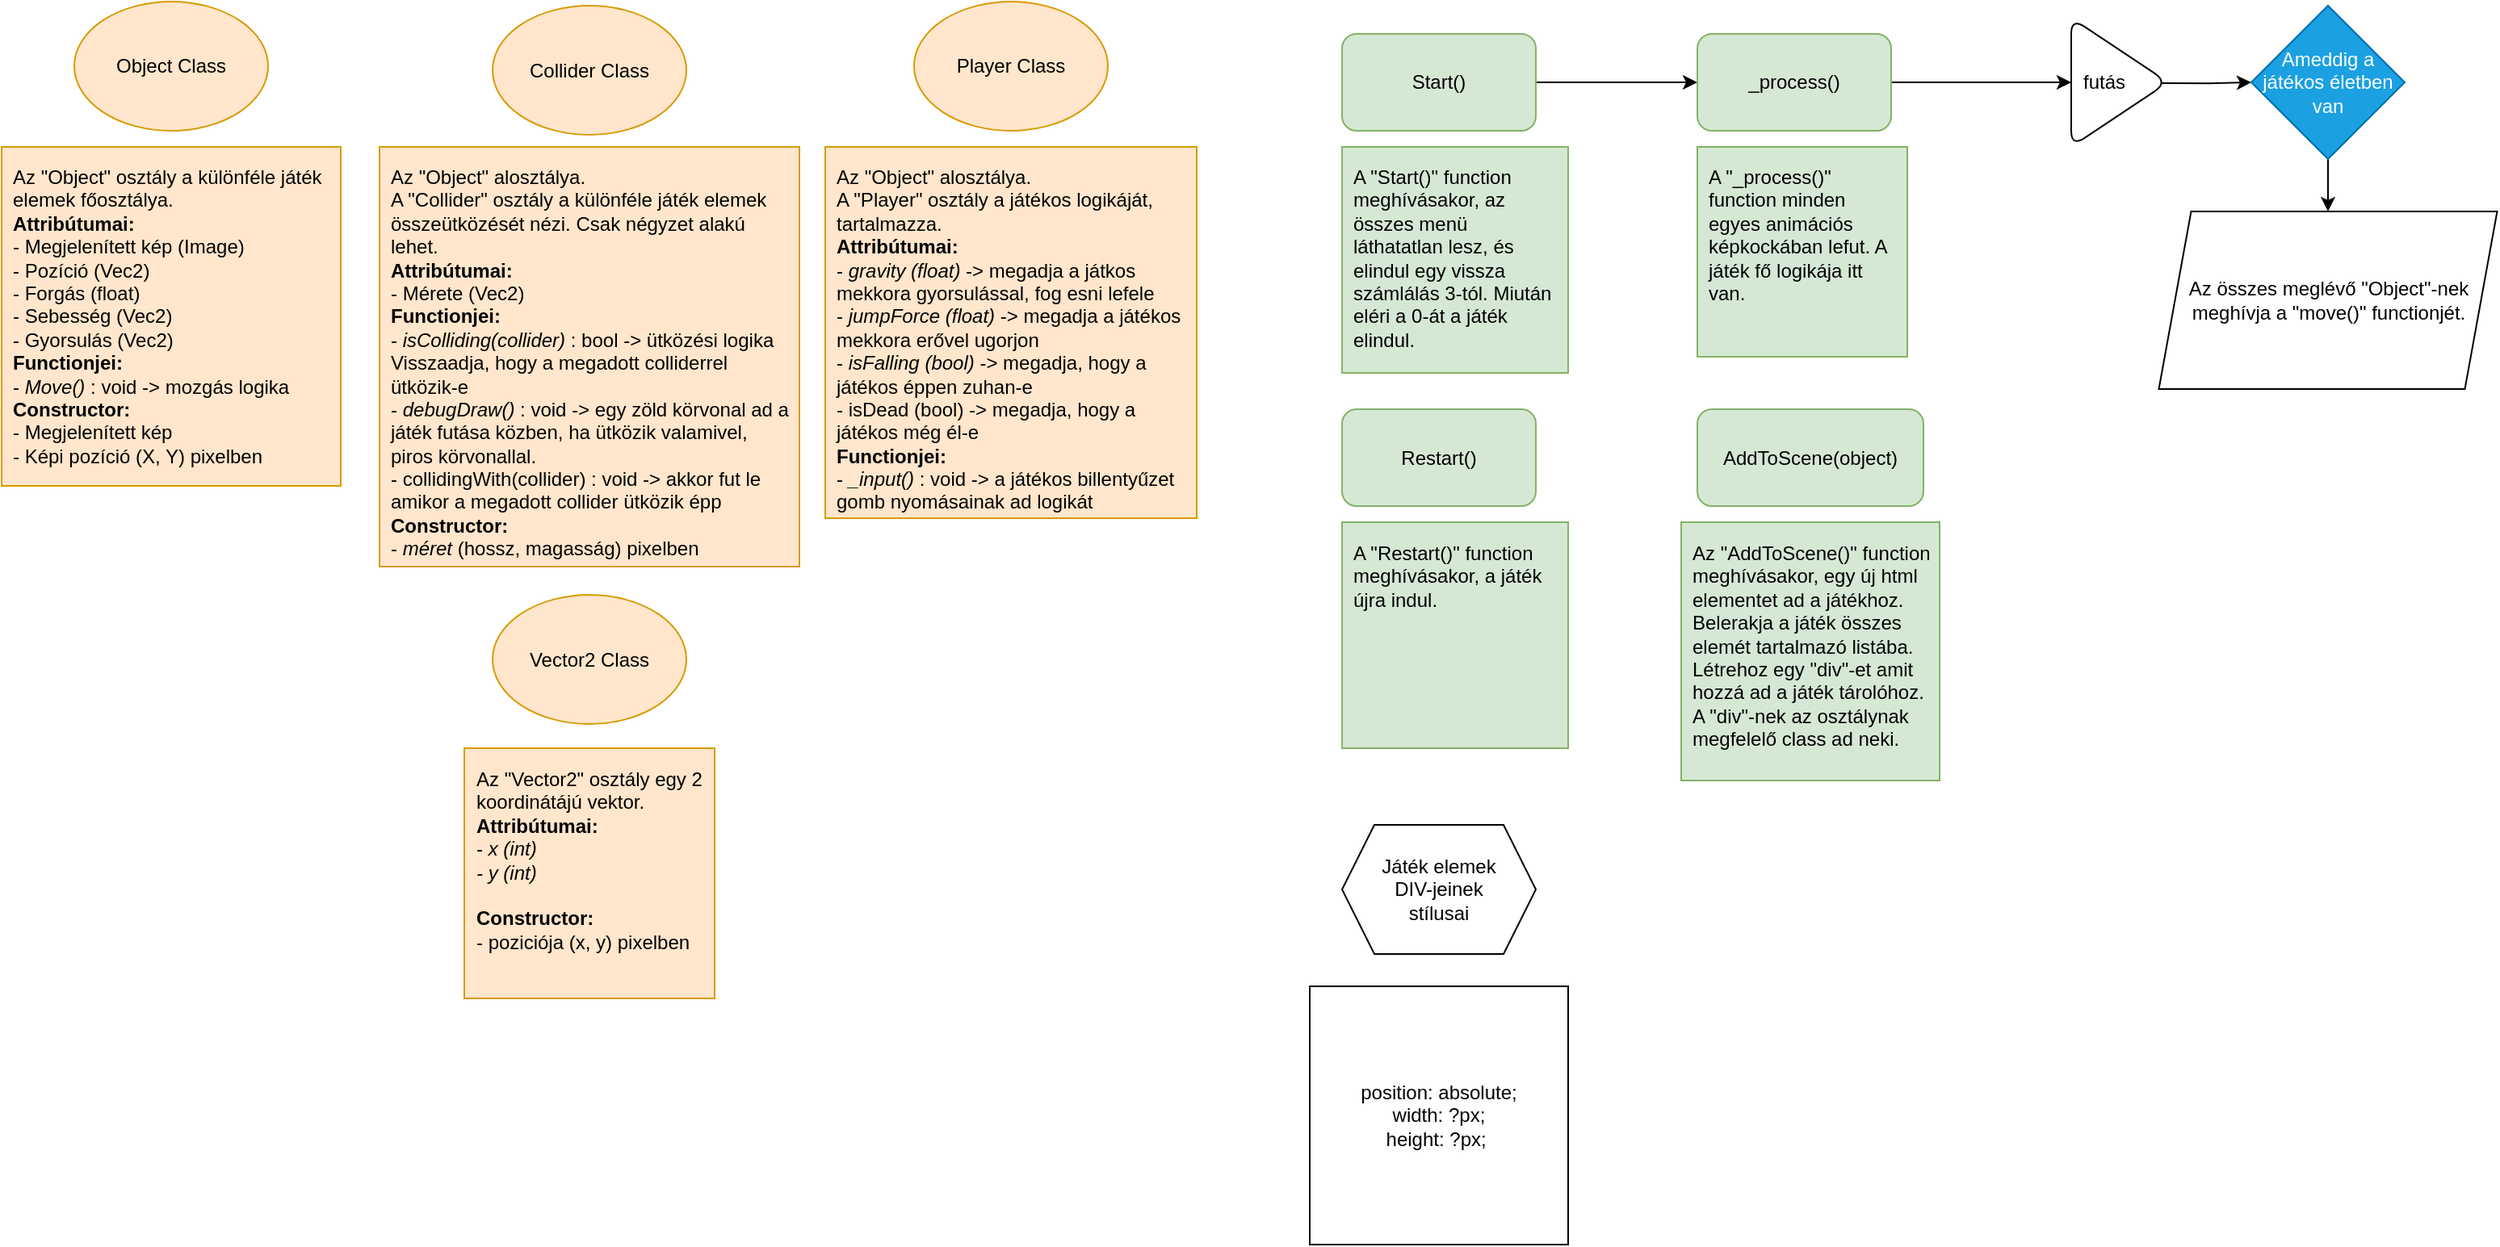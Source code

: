 <mxfile version="24.8.8">
  <diagram name="1 oldal" id="F84CMAl41vV3lFAe94_o">
    <mxGraphModel dx="1646" dy="514" grid="1" gridSize="10" guides="1" tooltips="1" connect="1" arrows="1" fold="1" page="1" pageScale="1" pageWidth="827" pageHeight="1169" math="0" shadow="0">
      <root>
        <mxCell id="0" />
        <mxCell id="1" parent="0" />
        <mxCell id="Hs7LZAgPFVkhUPFHDNcM-3" style="edgeStyle=orthogonalEdgeStyle;rounded=0;orthogonalLoop=1;jettySize=auto;html=1;entryX=0;entryY=0.5;entryDx=0;entryDy=0;" edge="1" parent="1" source="Hs7LZAgPFVkhUPFHDNcM-1" target="Hs7LZAgPFVkhUPFHDNcM-6">
          <mxGeometry relative="1" as="geometry">
            <mxPoint x="260.0" y="70" as="targetPoint" />
          </mxGeometry>
        </mxCell>
        <mxCell id="Hs7LZAgPFVkhUPFHDNcM-1" value="Start()" style="rounded=1;whiteSpace=wrap;html=1;fillColor=#d5e8d4;strokeColor=#82b366;" vertex="1" parent="1">
          <mxGeometry x="40" y="40" width="120" height="60" as="geometry" />
        </mxCell>
        <mxCell id="Hs7LZAgPFVkhUPFHDNcM-2" value="A &quot;Start()&quot; function meghívásakor, az összes menü láthatatlan lesz, és elindul egy vissza számlálás 3-tól. Miután eléri a 0-át a játék elindul." style="whiteSpace=wrap;html=1;aspect=fixed;align=left;verticalAlign=top;spacingTop=5;spacingLeft=5;spacingRight=5;fillColor=#d5e8d4;strokeColor=#82b366;" vertex="1" parent="1">
          <mxGeometry x="40" y="110" width="140" height="140" as="geometry" />
        </mxCell>
        <mxCell id="Hs7LZAgPFVkhUPFHDNcM-19" style="edgeStyle=orthogonalEdgeStyle;rounded=0;orthogonalLoop=1;jettySize=auto;html=1;" edge="1" parent="1" source="Hs7LZAgPFVkhUPFHDNcM-6" target="Hs7LZAgPFVkhUPFHDNcM-18">
          <mxGeometry relative="1" as="geometry" />
        </mxCell>
        <mxCell id="Hs7LZAgPFVkhUPFHDNcM-6" value="_process()" style="rounded=1;whiteSpace=wrap;html=1;fillColor=#d5e8d4;strokeColor=#82b366;" vertex="1" parent="1">
          <mxGeometry x="260" y="40" width="120" height="60" as="geometry" />
        </mxCell>
        <mxCell id="Hs7LZAgPFVkhUPFHDNcM-7" value="A &quot;_process()&quot; function minden egyes animációs képkockában lefut. A játék fő logikája itt van." style="whiteSpace=wrap;html=1;aspect=fixed;align=left;verticalAlign=top;spacingTop=5;spacingLeft=5;spacingRight=5;fillColor=#d5e8d4;strokeColor=#82b366;" vertex="1" parent="1">
          <mxGeometry x="260" y="110" width="130" height="130" as="geometry" />
        </mxCell>
        <mxCell id="Hs7LZAgPFVkhUPFHDNcM-10" value="Object Class" style="ellipse;whiteSpace=wrap;html=1;fillColor=#ffe6cc;strokeColor=#d79b00;" vertex="1" parent="1">
          <mxGeometry x="-745" y="20" width="120" height="80" as="geometry" />
        </mxCell>
        <mxCell id="Hs7LZAgPFVkhUPFHDNcM-11" value="Az &quot;Object&quot; osztály a különféle játék elemek főosztálya.&lt;br&gt;&lt;b&gt;Attribútumai:&lt;/b&gt;&lt;div&gt;- Megjelenített kép (Image)&lt;br&gt;&lt;div&gt;- Pozíció (Vec2)&lt;/div&gt;&lt;div&gt;- Forgás (float)&lt;br&gt;- Sebesség (Vec2)&lt;/div&gt;&lt;div&gt;- Gyorsulás (Vec2)&lt;/div&gt;&lt;div&gt;&lt;b&gt;Functionjei:&lt;/b&gt;&lt;/div&gt;&lt;div&gt;- &lt;i&gt;Move()&lt;/i&gt; : void -&amp;gt; mozgás logika&lt;br&gt;&lt;b&gt;Constructor:&lt;/b&gt;&lt;/div&gt;&lt;/div&gt;&lt;div&gt;- Megjelenített kép&lt;/div&gt;&lt;div&gt;- Képi pozíció (X, Y) pixelben&lt;/div&gt;" style="whiteSpace=wrap;html=1;aspect=fixed;align=left;verticalAlign=top;spacingTop=5;spacingLeft=5;spacingRight=5;fillColor=#ffe6cc;strokeColor=#d79b00;" vertex="1" parent="1">
          <mxGeometry x="-790" y="110" width="210" height="210" as="geometry" />
        </mxCell>
        <mxCell id="Hs7LZAgPFVkhUPFHDNcM-12" value="Collider Class" style="ellipse;whiteSpace=wrap;html=1;fillColor=#ffe6cc;strokeColor=#d79b00;" vertex="1" parent="1">
          <mxGeometry x="-486" y="22.5" width="120" height="80" as="geometry" />
        </mxCell>
        <mxCell id="Hs7LZAgPFVkhUPFHDNcM-13" value="Az &quot;Object&quot; alosztálya.&lt;div&gt;A &quot;Collider&quot; osztály a különféle játék elemek összeütközését nézi. Csak négyzet alakú lehet.&amp;nbsp;&lt;br&gt;&lt;b&gt;Attribútumai:&lt;/b&gt;&lt;div&gt;&lt;div&gt;- Mérete (Vec2)&lt;/div&gt;&lt;div&gt;&lt;b&gt;Functionjei:&lt;/b&gt;&lt;/div&gt;&lt;div&gt;- &lt;i&gt;isColliding(collider)&lt;/i&gt; : bool -&amp;gt; ütközési logika&lt;br&gt;Visszaadja, hogy a megadott colliderrel ütközik-e&lt;br&gt;&lt;/div&gt;&lt;/div&gt;&lt;/div&gt;&lt;div&gt;- &lt;i&gt;debugDraw() &lt;/i&gt;: void -&amp;gt; egy zöld körvonal ad a játék futása közben, ha ütközik valamivel, piros körvonallal.&lt;/div&gt;&lt;div&gt;- collidingWith(collider) : void -&amp;gt; akkor fut le amikor a megadott collider ütközik épp&lt;/div&gt;&lt;div&gt;&lt;b&gt;Constructor:&lt;/b&gt;&lt;/div&gt;&lt;div&gt;- &lt;i&gt;méret &lt;/i&gt;(hossz, magasság) pixelben&lt;/div&gt;" style="whiteSpace=wrap;html=1;aspect=fixed;align=left;verticalAlign=top;spacingTop=5;spacingLeft=5;spacingRight=5;fillColor=#ffe6cc;strokeColor=#d79b00;" vertex="1" parent="1">
          <mxGeometry x="-556" y="110" width="260" height="260" as="geometry" />
        </mxCell>
        <mxCell id="Hs7LZAgPFVkhUPFHDNcM-14" value="Player Class" style="ellipse;whiteSpace=wrap;html=1;fillColor=#ffe6cc;strokeColor=#d79b00;" vertex="1" parent="1">
          <mxGeometry x="-225" y="20" width="120" height="80" as="geometry" />
        </mxCell>
        <mxCell id="Hs7LZAgPFVkhUPFHDNcM-15" value="Az &quot;Object&quot; alosztálya.&lt;div&gt;A &quot;Player&quot; osztály a játékos logikáját, tartalmazza.&amp;nbsp;&lt;br&gt;&lt;b&gt;Attribútumai:&lt;/b&gt;&lt;div&gt;&lt;div&gt;- &lt;i&gt;gravity (float)&lt;/i&gt; -&amp;gt; megadja a játkos mekkora gyorsulással, fog esni lefele&lt;br&gt;- &lt;i&gt;jumpForce (float)&lt;/i&gt; -&amp;gt; megadja a játékos mekkora erővel ugorjon&lt;/div&gt;&lt;div&gt;&lt;span style=&quot;background-color: initial;&quot;&gt;- &lt;i&gt;isFalling (bool)&lt;/i&gt; -&amp;gt; megadja, hogy a játékos éppen zuhan-e&amp;nbsp;&lt;/span&gt;&lt;/div&gt;&lt;div&gt;&lt;span style=&quot;background-color: initial;&quot;&gt;- isDead (bool) -&amp;gt; megadja, hogy a játékos még él-e&lt;/span&gt;&lt;/div&gt;&lt;div&gt;&lt;b style=&quot;background-color: initial;&quot;&gt;Functionjei:&lt;/b&gt;&lt;/div&gt;&lt;div&gt;- &lt;i&gt;_input() &lt;/i&gt;: void -&amp;gt; a játékos billentyűzet gomb nyomásainak ad logikát&lt;br&gt;&lt;/div&gt;&lt;/div&gt;&lt;/div&gt;" style="whiteSpace=wrap;html=1;aspect=fixed;align=left;verticalAlign=top;spacingTop=5;spacingLeft=5;spacingRight=5;fillColor=#ffe6cc;strokeColor=#d79b00;" vertex="1" parent="1">
          <mxGeometry x="-280" y="110" width="230" height="230" as="geometry" />
        </mxCell>
        <mxCell id="Hs7LZAgPFVkhUPFHDNcM-16" value="Vector2 Class" style="ellipse;whiteSpace=wrap;html=1;fillColor=#ffe6cc;strokeColor=#d79b00;" vertex="1" parent="1">
          <mxGeometry x="-486" y="387.5" width="120" height="80" as="geometry" />
        </mxCell>
        <mxCell id="Hs7LZAgPFVkhUPFHDNcM-17" value="Az &quot;Vector2&quot; osztály egy 2 koordinátájú vektor&lt;span style=&quot;background-color: initial;&quot;&gt;.&amp;nbsp;&lt;/span&gt;&lt;div&gt;&lt;b&gt;Attribútumai:&lt;/b&gt;&lt;div&gt;&lt;div&gt;- &lt;i&gt;x (int)&lt;br&gt;- y (int)&lt;/i&gt;&lt;/div&gt;&lt;div&gt;&lt;br&gt;&lt;/div&gt;&lt;/div&gt;&lt;/div&gt;&lt;div&gt;&lt;b&gt;Constructor:&lt;/b&gt;&lt;/div&gt;&lt;div&gt;- poziciója (x, y) pixelben&lt;/div&gt;" style="whiteSpace=wrap;html=1;aspect=fixed;align=left;verticalAlign=top;spacingTop=5;spacingLeft=5;spacingRight=5;fillColor=#ffe6cc;strokeColor=#d79b00;" vertex="1" parent="1">
          <mxGeometry x="-503.5" y="482.5" width="155" height="155" as="geometry" />
        </mxCell>
        <mxCell id="Hs7LZAgPFVkhUPFHDNcM-21" style="edgeStyle=orthogonalEdgeStyle;rounded=0;orthogonalLoop=1;jettySize=auto;html=1;entryX=0;entryY=0.5;entryDx=0;entryDy=0;exitX=0.88;exitY=0.507;exitDx=0;exitDy=0;exitPerimeter=0;" edge="1" parent="1" source="Hs7LZAgPFVkhUPFHDNcM-18" target="Hs7LZAgPFVkhUPFHDNcM-20">
          <mxGeometry relative="1" as="geometry" />
        </mxCell>
        <mxCell id="Hs7LZAgPFVkhUPFHDNcM-18" value="futás" style="triangle;whiteSpace=wrap;html=1;align=left;perimeterSpacing=0;rounded=1;spacingLeft=5;" vertex="1" parent="1">
          <mxGeometry x="491.5" y="30" width="60" height="80" as="geometry" />
        </mxCell>
        <mxCell id="Hs7LZAgPFVkhUPFHDNcM-23" value="" style="edgeStyle=orthogonalEdgeStyle;rounded=0;orthogonalLoop=1;jettySize=auto;html=1;entryX=0.5;entryY=0;entryDx=0;entryDy=0;" edge="1" parent="1" source="Hs7LZAgPFVkhUPFHDNcM-20" target="Hs7LZAgPFVkhUPFHDNcM-22">
          <mxGeometry relative="1" as="geometry" />
        </mxCell>
        <mxCell id="Hs7LZAgPFVkhUPFHDNcM-20" value="Ameddig a játékos életben van" style="rhombus;whiteSpace=wrap;html=1;fillColor=#1ba1e2;fontColor=#ffffff;strokeColor=#006EAF;" vertex="1" parent="1">
          <mxGeometry x="603" y="22.5" width="95" height="95" as="geometry" />
        </mxCell>
        <mxCell id="Hs7LZAgPFVkhUPFHDNcM-22" value="Az összes meglévő &quot;Object&quot;-nek meghívja a &quot;move()&quot; functionjét." style="shape=parallelogram;perimeter=parallelogramPerimeter;whiteSpace=wrap;html=1;fixedSize=1;" vertex="1" parent="1">
          <mxGeometry x="545.75" y="150" width="209.5" height="110" as="geometry" />
        </mxCell>
        <mxCell id="Hs7LZAgPFVkhUPFHDNcM-24" value="Restart()" style="rounded=1;whiteSpace=wrap;html=1;fillColor=#d5e8d4;strokeColor=#82b366;" vertex="1" parent="1">
          <mxGeometry x="40" y="272.5" width="120" height="60" as="geometry" />
        </mxCell>
        <mxCell id="Hs7LZAgPFVkhUPFHDNcM-25" value="A &quot;&lt;span style=&quot;text-align: center;&quot;&gt;Restart()&quot;&lt;/span&gt;&amp;nbsp;function meghívásakor, a játék újra indul." style="whiteSpace=wrap;html=1;aspect=fixed;align=left;verticalAlign=top;spacingTop=5;spacingLeft=5;spacingRight=5;fillColor=#d5e8d4;strokeColor=#82b366;" vertex="1" parent="1">
          <mxGeometry x="40" y="342.5" width="140" height="140" as="geometry" />
        </mxCell>
        <mxCell id="Hs7LZAgPFVkhUPFHDNcM-29" value="AddToScene(object)" style="rounded=1;whiteSpace=wrap;html=1;fillColor=#d5e8d4;strokeColor=#82b366;" vertex="1" parent="1">
          <mxGeometry x="260" y="272.5" width="140" height="60" as="geometry" />
        </mxCell>
        <mxCell id="Hs7LZAgPFVkhUPFHDNcM-30" value="Az &quot;&lt;span style=&quot;text-align: center;&quot;&gt;AddToScene&lt;/span&gt;&lt;span style=&quot;text-align: center;&quot;&gt;()&quot;&lt;/span&gt;&amp;nbsp;function meghívásakor, egy új html elementet ad a játékhoz. Belerakja a játék összes elemét tartalmazó listába.&lt;div&gt;Létrehoz egy &quot;div&quot;-et amit hozzá ad a játék tárolóhoz.&lt;br&gt;A &quot;div&quot;-nek az osztálynak megfelelő class ad neki.&lt;/div&gt;" style="whiteSpace=wrap;html=1;aspect=fixed;align=left;verticalAlign=top;spacingTop=5;spacingLeft=5;spacingRight=5;fillColor=#d5e8d4;strokeColor=#82b366;" vertex="1" parent="1">
          <mxGeometry x="250" y="342.5" width="160" height="160" as="geometry" />
        </mxCell>
        <mxCell id="Hs7LZAgPFVkhUPFHDNcM-32" value="Játék elemek &lt;br&gt;DIV-jeinek&lt;br&gt;stílusai" style="shape=hexagon;perimeter=hexagonPerimeter2;whiteSpace=wrap;html=1;fixedSize=1;" vertex="1" parent="1">
          <mxGeometry x="40" y="530" width="120" height="80" as="geometry" />
        </mxCell>
        <mxCell id="Hs7LZAgPFVkhUPFHDNcM-34" value="position: absolute;&lt;br&gt;width: ?px;&lt;br&gt;height: ?px;&amp;nbsp;" style="whiteSpace=wrap;html=1;aspect=fixed;" vertex="1" parent="1">
          <mxGeometry x="20" y="630" width="160" height="160" as="geometry" />
        </mxCell>
      </root>
    </mxGraphModel>
  </diagram>
</mxfile>
